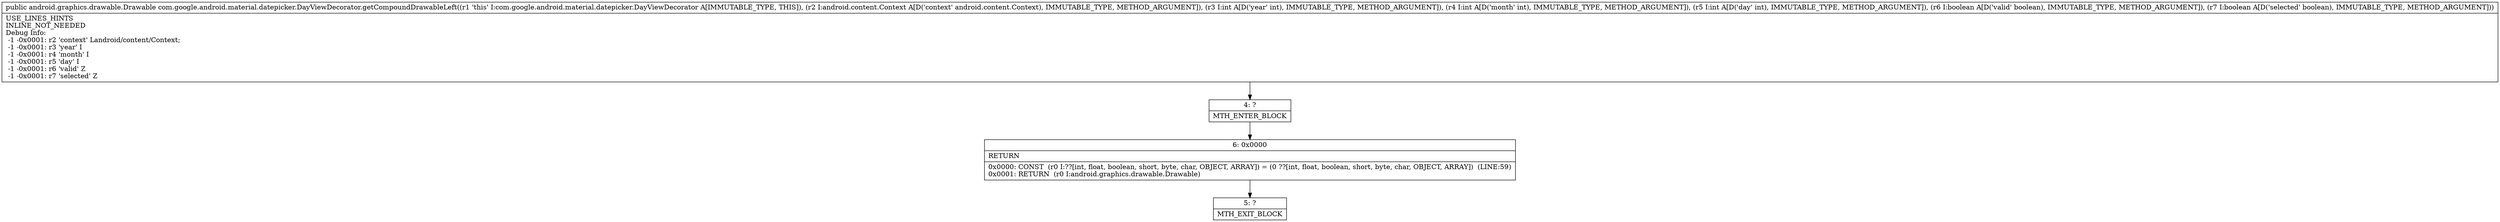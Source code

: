 digraph "CFG forcom.google.android.material.datepicker.DayViewDecorator.getCompoundDrawableLeft(Landroid\/content\/Context;IIIZZ)Landroid\/graphics\/drawable\/Drawable;" {
Node_4 [shape=record,label="{4\:\ ?|MTH_ENTER_BLOCK\l}"];
Node_6 [shape=record,label="{6\:\ 0x0000|RETURN\l|0x0000: CONST  (r0 I:??[int, float, boolean, short, byte, char, OBJECT, ARRAY]) = (0 ??[int, float, boolean, short, byte, char, OBJECT, ARRAY])  (LINE:59)\l0x0001: RETURN  (r0 I:android.graphics.drawable.Drawable) \l}"];
Node_5 [shape=record,label="{5\:\ ?|MTH_EXIT_BLOCK\l}"];
MethodNode[shape=record,label="{public android.graphics.drawable.Drawable com.google.android.material.datepicker.DayViewDecorator.getCompoundDrawableLeft((r1 'this' I:com.google.android.material.datepicker.DayViewDecorator A[IMMUTABLE_TYPE, THIS]), (r2 I:android.content.Context A[D('context' android.content.Context), IMMUTABLE_TYPE, METHOD_ARGUMENT]), (r3 I:int A[D('year' int), IMMUTABLE_TYPE, METHOD_ARGUMENT]), (r4 I:int A[D('month' int), IMMUTABLE_TYPE, METHOD_ARGUMENT]), (r5 I:int A[D('day' int), IMMUTABLE_TYPE, METHOD_ARGUMENT]), (r6 I:boolean A[D('valid' boolean), IMMUTABLE_TYPE, METHOD_ARGUMENT]), (r7 I:boolean A[D('selected' boolean), IMMUTABLE_TYPE, METHOD_ARGUMENT]))  | USE_LINES_HINTS\lINLINE_NOT_NEEDED\lDebug Info:\l  \-1 \-0x0001: r2 'context' Landroid\/content\/Context;\l  \-1 \-0x0001: r3 'year' I\l  \-1 \-0x0001: r4 'month' I\l  \-1 \-0x0001: r5 'day' I\l  \-1 \-0x0001: r6 'valid' Z\l  \-1 \-0x0001: r7 'selected' Z\l}"];
MethodNode -> Node_4;Node_4 -> Node_6;
Node_6 -> Node_5;
}


